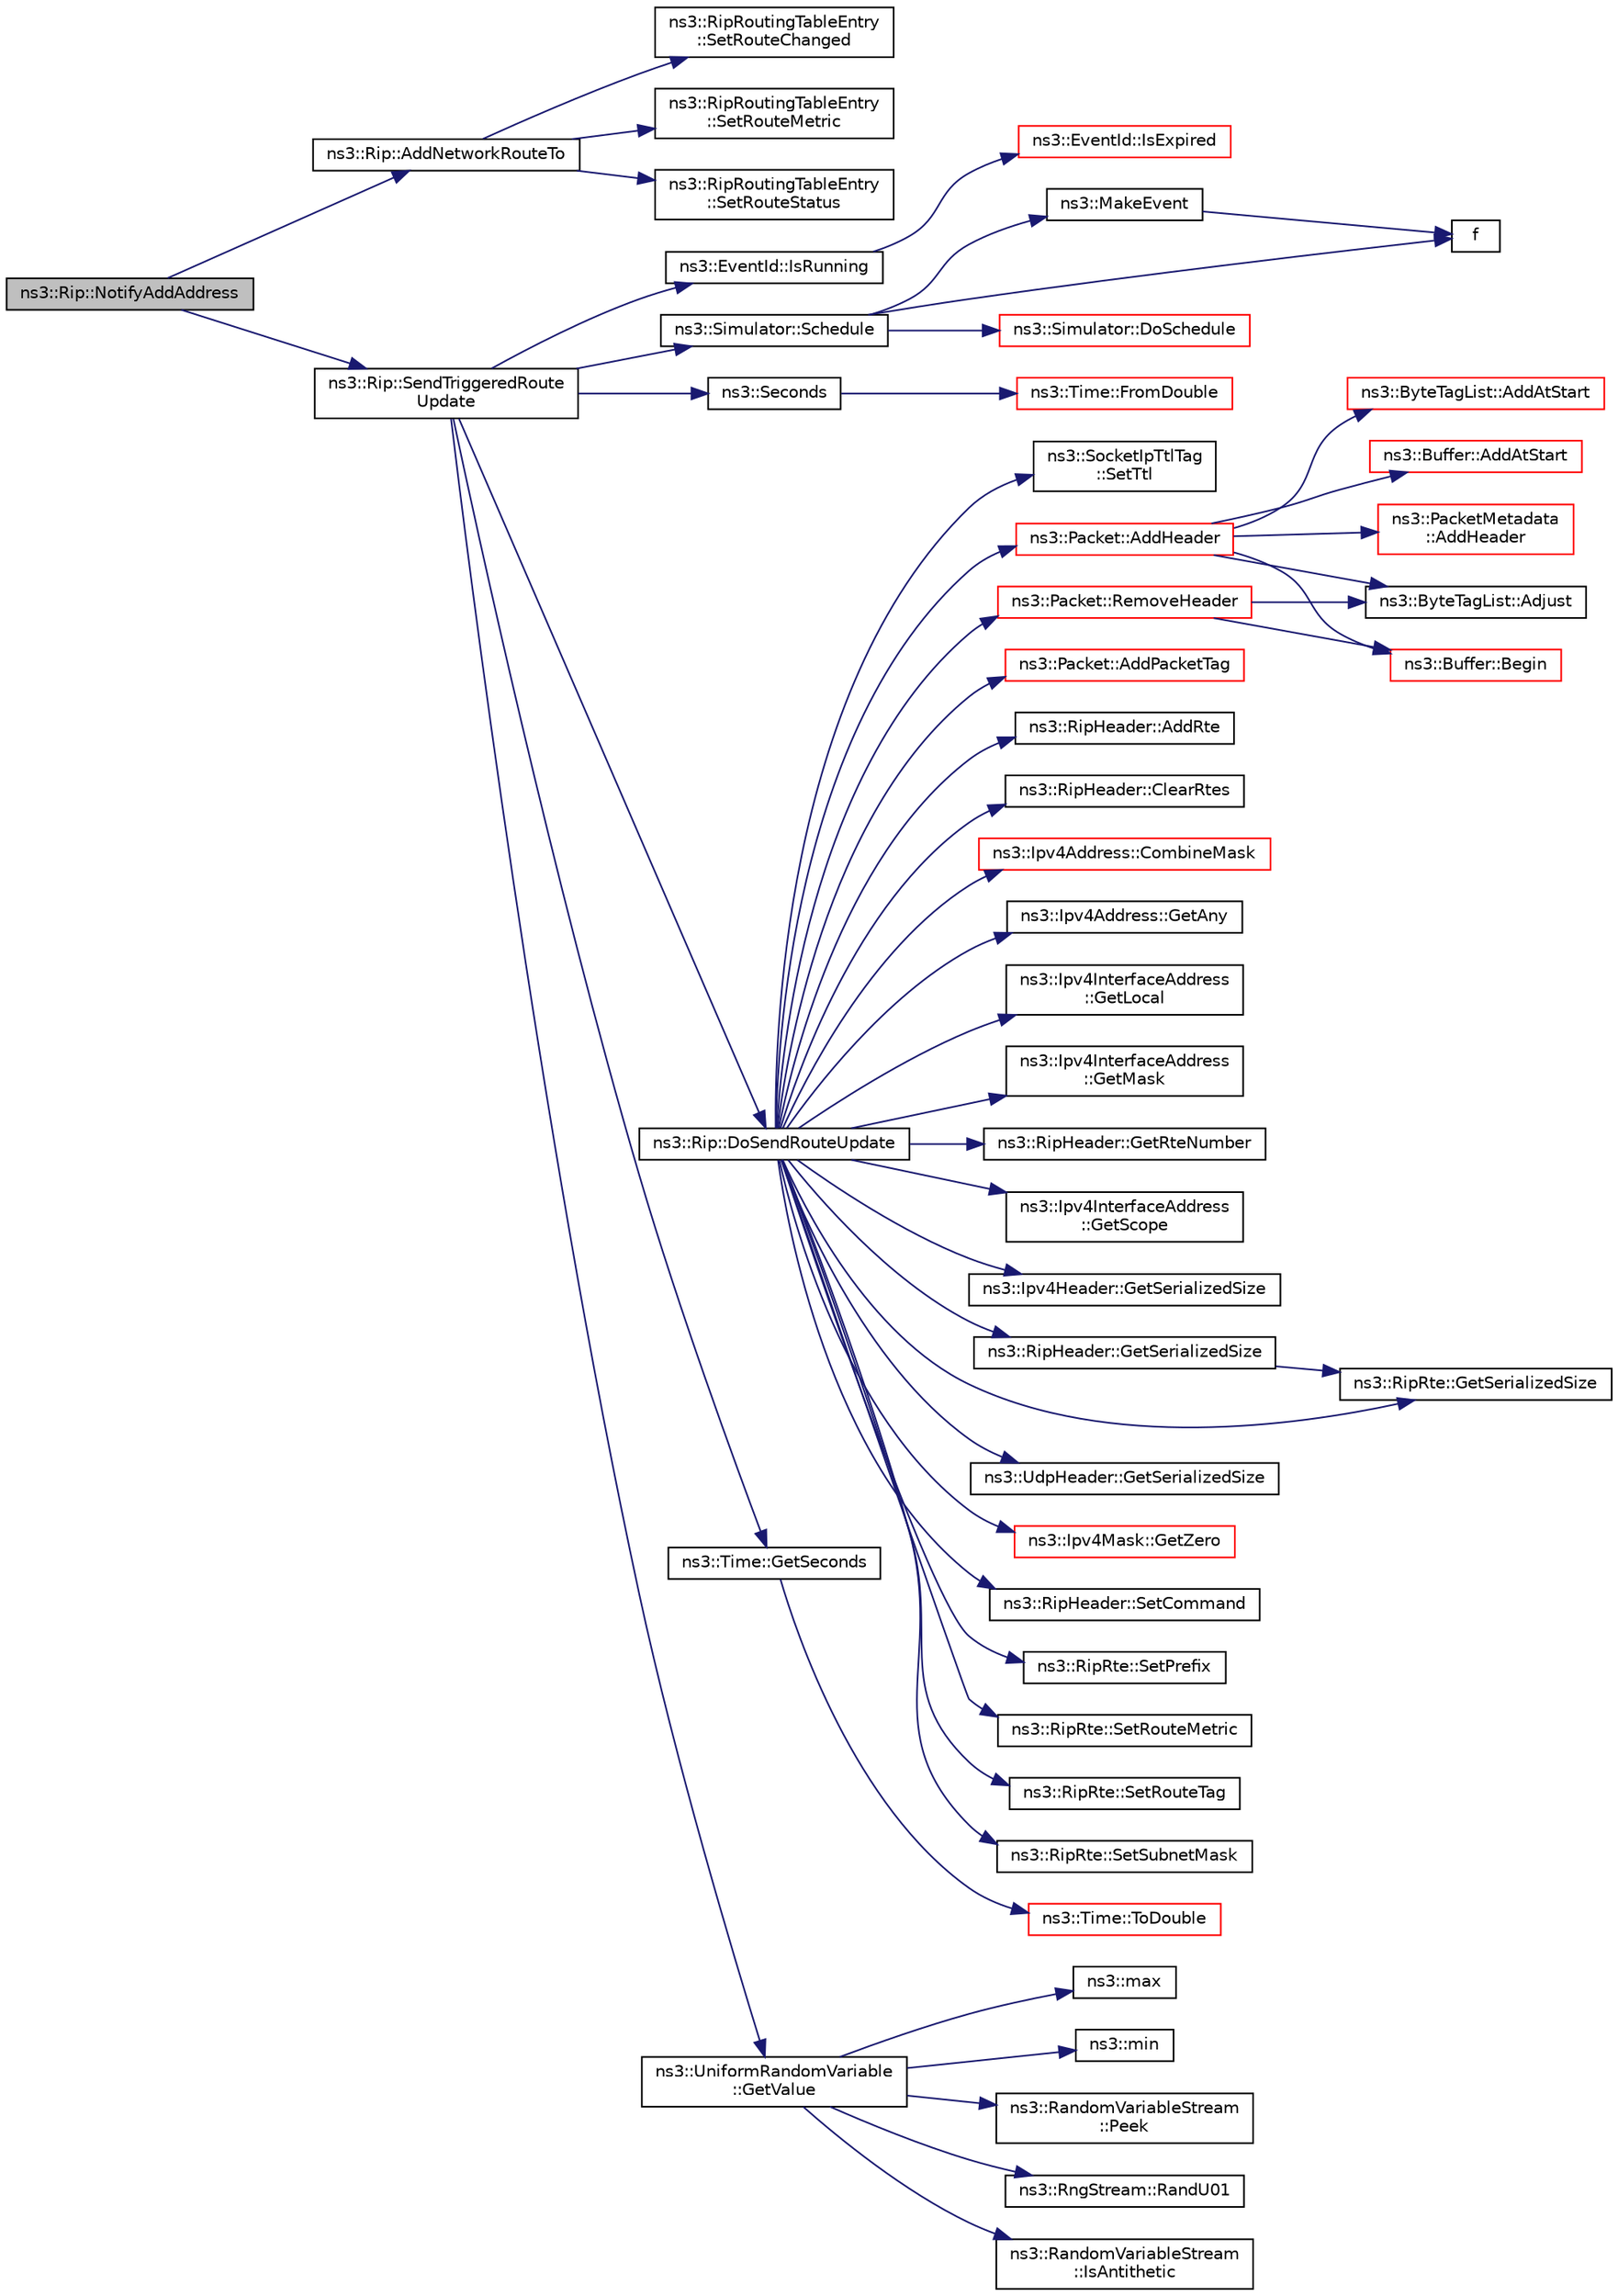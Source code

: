 digraph "ns3::Rip::NotifyAddAddress"
{
 // LATEX_PDF_SIZE
  edge [fontname="Helvetica",fontsize="10",labelfontname="Helvetica",labelfontsize="10"];
  node [fontname="Helvetica",fontsize="10",shape=record];
  rankdir="LR";
  Node1 [label="ns3::Rip::NotifyAddAddress",height=0.2,width=0.4,color="black", fillcolor="grey75", style="filled", fontcolor="black",tooltip=" "];
  Node1 -> Node2 [color="midnightblue",fontsize="10",style="solid",fontname="Helvetica"];
  Node2 [label="ns3::Rip::AddNetworkRouteTo",height=0.2,width=0.4,color="black", fillcolor="white", style="filled",URL="$classns3_1_1_rip.html#a8aa9415f65e5fb8abaa6af5c93446231",tooltip="Add route to network."];
  Node2 -> Node3 [color="midnightblue",fontsize="10",style="solid",fontname="Helvetica"];
  Node3 [label="ns3::RipRoutingTableEntry\l::SetRouteChanged",height=0.2,width=0.4,color="black", fillcolor="white", style="filled",URL="$classns3_1_1_rip_routing_table_entry.html#aa0914dbb327830d3d4e9f5707a0f1f5c",tooltip="Set the route as changed."];
  Node2 -> Node4 [color="midnightblue",fontsize="10",style="solid",fontname="Helvetica"];
  Node4 [label="ns3::RipRoutingTableEntry\l::SetRouteMetric",height=0.2,width=0.4,color="black", fillcolor="white", style="filled",URL="$classns3_1_1_rip_routing_table_entry.html#a0142d500046ef047a80ec00edbfac762",tooltip="Set the route metric."];
  Node2 -> Node5 [color="midnightblue",fontsize="10",style="solid",fontname="Helvetica"];
  Node5 [label="ns3::RipRoutingTableEntry\l::SetRouteStatus",height=0.2,width=0.4,color="black", fillcolor="white", style="filled",URL="$classns3_1_1_rip_routing_table_entry.html#a3ec44473d5fbeeddeb111fe9964d6adc",tooltip="Set the route status."];
  Node1 -> Node6 [color="midnightblue",fontsize="10",style="solid",fontname="Helvetica"];
  Node6 [label="ns3::Rip::SendTriggeredRoute\lUpdate",height=0.2,width=0.4,color="black", fillcolor="white", style="filled",URL="$classns3_1_1_rip.html#aee5d3efe6b4dbcd128018f49b981fd7c",tooltip="Send Triggered Routing Updates on all interfaces."];
  Node6 -> Node7 [color="midnightblue",fontsize="10",style="solid",fontname="Helvetica"];
  Node7 [label="ns3::Rip::DoSendRouteUpdate",height=0.2,width=0.4,color="black", fillcolor="white", style="filled",URL="$classns3_1_1_rip.html#a106f73869862c38c070faec379542e05",tooltip="Send Routing Updates on all interfaces."];
  Node7 -> Node8 [color="midnightblue",fontsize="10",style="solid",fontname="Helvetica"];
  Node8 [label="ns3::Packet::AddHeader",height=0.2,width=0.4,color="red", fillcolor="white", style="filled",URL="$classns3_1_1_packet.html#a465108c595a0bc592095cbcab1832ed8",tooltip="Add header to this packet."];
  Node8 -> Node9 [color="midnightblue",fontsize="10",style="solid",fontname="Helvetica"];
  Node9 [label="ns3::ByteTagList::AddAtStart",height=0.2,width=0.4,color="red", fillcolor="white", style="filled",URL="$classns3_1_1_byte_tag_list.html#acb4563fbe4299c55af41ba7a166b71d5",tooltip="Make sure that all offsets are bigger than prependOffset which represents the location where new byte..."];
  Node8 -> Node15 [color="midnightblue",fontsize="10",style="solid",fontname="Helvetica"];
  Node15 [label="ns3::Buffer::AddAtStart",height=0.2,width=0.4,color="red", fillcolor="white", style="filled",URL="$classns3_1_1_buffer.html#a8abd8164c3671d3dadc98fc66fade7b1",tooltip=" "];
  Node8 -> Node25 [color="midnightblue",fontsize="10",style="solid",fontname="Helvetica"];
  Node25 [label="ns3::PacketMetadata\l::AddHeader",height=0.2,width=0.4,color="red", fillcolor="white", style="filled",URL="$classns3_1_1_packet_metadata.html#abdce736c4c5f647242f0808c0d2f9249",tooltip="Add an header."];
  Node8 -> Node45 [color="midnightblue",fontsize="10",style="solid",fontname="Helvetica"];
  Node45 [label="ns3::ByteTagList::Adjust",height=0.2,width=0.4,color="black", fillcolor="white", style="filled",URL="$classns3_1_1_byte_tag_list.html#a1fec06d7e6daaf8039cf2a148e4090f2",tooltip="Adjust the offsets stored internally by the adjustment delta."];
  Node8 -> Node46 [color="midnightblue",fontsize="10",style="solid",fontname="Helvetica"];
  Node46 [label="ns3::Buffer::Begin",height=0.2,width=0.4,color="red", fillcolor="white", style="filled",URL="$classns3_1_1_buffer.html#acb977a0179de9abe4e295ce22023b4ca",tooltip=" "];
  Node7 -> Node53 [color="midnightblue",fontsize="10",style="solid",fontname="Helvetica"];
  Node53 [label="ns3::Packet::AddPacketTag",height=0.2,width=0.4,color="red", fillcolor="white", style="filled",URL="$classns3_1_1_packet.html#ac4a6bcd77e58bdc14c42a7d572d66cc9",tooltip="Add a packet tag."];
  Node7 -> Node59 [color="midnightblue",fontsize="10",style="solid",fontname="Helvetica"];
  Node59 [label="ns3::RipHeader::AddRte",height=0.2,width=0.4,color="black", fillcolor="white", style="filled",URL="$classns3_1_1_rip_header.html#a6c32234456f7341b66b3f7be38ccb249",tooltip="Add a RTE to the message."];
  Node7 -> Node60 [color="midnightblue",fontsize="10",style="solid",fontname="Helvetica"];
  Node60 [label="ns3::RipHeader::ClearRtes",height=0.2,width=0.4,color="black", fillcolor="white", style="filled",URL="$classns3_1_1_rip_header.html#ab1c9854e4490e4edf68532e4d44bfdf2",tooltip="Clear all the RTEs from the header."];
  Node7 -> Node61 [color="midnightblue",fontsize="10",style="solid",fontname="Helvetica"];
  Node61 [label="ns3::Ipv4Address::CombineMask",height=0.2,width=0.4,color="red", fillcolor="white", style="filled",URL="$classns3_1_1_ipv4_address.html#adfdc8899f368a102d7286f7110866d57",tooltip="Combine this address with a network mask."];
  Node7 -> Node65 [color="midnightblue",fontsize="10",style="solid",fontname="Helvetica"];
  Node65 [label="ns3::Ipv4Address::GetAny",height=0.2,width=0.4,color="black", fillcolor="white", style="filled",URL="$classns3_1_1_ipv4_address.html#a7a39b330c8e701183a411d5779fca1a4",tooltip=" "];
  Node7 -> Node66 [color="midnightblue",fontsize="10",style="solid",fontname="Helvetica"];
  Node66 [label="ns3::Ipv4InterfaceAddress\l::GetLocal",height=0.2,width=0.4,color="black", fillcolor="white", style="filled",URL="$classns3_1_1_ipv4_interface_address.html#a6d04c0c9e2a4ab8a9d73c5edf7a93072",tooltip="Get the local address."];
  Node7 -> Node67 [color="midnightblue",fontsize="10",style="solid",fontname="Helvetica"];
  Node67 [label="ns3::Ipv4InterfaceAddress\l::GetMask",height=0.2,width=0.4,color="black", fillcolor="white", style="filled",URL="$classns3_1_1_ipv4_interface_address.html#a5bbf2672568c72ebbb543f38c59dd29c",tooltip="Get the network mask."];
  Node7 -> Node68 [color="midnightblue",fontsize="10",style="solid",fontname="Helvetica"];
  Node68 [label="ns3::RipHeader::GetRteNumber",height=0.2,width=0.4,color="black", fillcolor="white", style="filled",URL="$classns3_1_1_rip_header.html#ac42969154d32929b17489fdedaccee9a",tooltip="Get the number of RTE included in the message."];
  Node7 -> Node69 [color="midnightblue",fontsize="10",style="solid",fontname="Helvetica"];
  Node69 [label="ns3::Ipv4InterfaceAddress\l::GetScope",height=0.2,width=0.4,color="black", fillcolor="white", style="filled",URL="$classns3_1_1_ipv4_interface_address.html#a1eebea169cc491e509c930714aecc474",tooltip="Get address scope."];
  Node7 -> Node70 [color="midnightblue",fontsize="10",style="solid",fontname="Helvetica"];
  Node70 [label="ns3::Ipv4Header::GetSerializedSize",height=0.2,width=0.4,color="black", fillcolor="white", style="filled",URL="$classns3_1_1_ipv4_header.html#a27c4e4f872735a9041500bb0e5b3c11d",tooltip=" "];
  Node7 -> Node71 [color="midnightblue",fontsize="10",style="solid",fontname="Helvetica"];
  Node71 [label="ns3::RipRte::GetSerializedSize",height=0.2,width=0.4,color="black", fillcolor="white", style="filled",URL="$classns3_1_1_rip_rte.html#a8b28bd7b972726331148792136d2a8df",tooltip="Get the serialized size of the packet."];
  Node7 -> Node72 [color="midnightblue",fontsize="10",style="solid",fontname="Helvetica"];
  Node72 [label="ns3::RipHeader::GetSerializedSize",height=0.2,width=0.4,color="black", fillcolor="white", style="filled",URL="$classns3_1_1_rip_header.html#a7255f40c616486a9b13f3d68d4e6a8cf",tooltip="Get the serialized size of the packet."];
  Node72 -> Node71 [color="midnightblue",fontsize="10",style="solid",fontname="Helvetica"];
  Node7 -> Node73 [color="midnightblue",fontsize="10",style="solid",fontname="Helvetica"];
  Node73 [label="ns3::UdpHeader::GetSerializedSize",height=0.2,width=0.4,color="black", fillcolor="white", style="filled",URL="$classns3_1_1_udp_header.html#a373a84b58a2d76e250778866e024e982",tooltip=" "];
  Node7 -> Node74 [color="midnightblue",fontsize="10",style="solid",fontname="Helvetica"];
  Node74 [label="ns3::Ipv4Mask::GetZero",height=0.2,width=0.4,color="red", fillcolor="white", style="filled",URL="$classns3_1_1_ipv4_mask.html#ac2dda492011ede8350008d753d278998",tooltip=" "];
  Node7 -> Node76 [color="midnightblue",fontsize="10",style="solid",fontname="Helvetica"];
  Node76 [label="ns3::Packet::RemoveHeader",height=0.2,width=0.4,color="red", fillcolor="white", style="filled",URL="$classns3_1_1_packet.html#a0961eccf975d75f902d40956c93ba63e",tooltip="Deserialize and remove the header from the internal buffer."];
  Node76 -> Node45 [color="midnightblue",fontsize="10",style="solid",fontname="Helvetica"];
  Node76 -> Node46 [color="midnightblue",fontsize="10",style="solid",fontname="Helvetica"];
  Node7 -> Node80 [color="midnightblue",fontsize="10",style="solid",fontname="Helvetica"];
  Node80 [label="ns3::RipHeader::SetCommand",height=0.2,width=0.4,color="black", fillcolor="white", style="filled",URL="$classns3_1_1_rip_header.html#a8c19b80a57e0f5120e280225cf062b2a",tooltip="Set the command."];
  Node7 -> Node81 [color="midnightblue",fontsize="10",style="solid",fontname="Helvetica"];
  Node81 [label="ns3::RipRte::SetPrefix",height=0.2,width=0.4,color="black", fillcolor="white", style="filled",URL="$classns3_1_1_rip_rte.html#a3c90b708b76c43b686c76d63fbc7422e",tooltip="Set the prefix."];
  Node7 -> Node82 [color="midnightblue",fontsize="10",style="solid",fontname="Helvetica"];
  Node82 [label="ns3::RipRte::SetRouteMetric",height=0.2,width=0.4,color="black", fillcolor="white", style="filled",URL="$classns3_1_1_rip_rte.html#a1ca87124272e6d326588ff5cdb0d03de",tooltip="Set the route metric."];
  Node7 -> Node83 [color="midnightblue",fontsize="10",style="solid",fontname="Helvetica"];
  Node83 [label="ns3::RipRte::SetRouteTag",height=0.2,width=0.4,color="black", fillcolor="white", style="filled",URL="$classns3_1_1_rip_rte.html#ad01bfc28a5ca8c42fb847410de179a66",tooltip="Set the route tag."];
  Node7 -> Node84 [color="midnightblue",fontsize="10",style="solid",fontname="Helvetica"];
  Node84 [label="ns3::RipRte::SetSubnetMask",height=0.2,width=0.4,color="black", fillcolor="white", style="filled",URL="$classns3_1_1_rip_rte.html#a0b806b2874053eed903b2d4286c37bbd",tooltip="Set the subnet mask."];
  Node7 -> Node85 [color="midnightblue",fontsize="10",style="solid",fontname="Helvetica"];
  Node85 [label="ns3::SocketIpTtlTag\l::SetTtl",height=0.2,width=0.4,color="black", fillcolor="white", style="filled",URL="$classns3_1_1_socket_ip_ttl_tag.html#a48f236b4dde3533b9ab16372cf6c5237",tooltip="Set the tag's TTL."];
  Node6 -> Node86 [color="midnightblue",fontsize="10",style="solid",fontname="Helvetica"];
  Node86 [label="ns3::Time::GetSeconds",height=0.2,width=0.4,color="black", fillcolor="white", style="filled",URL="$classns3_1_1_time.html#a27cb7c22324e0447740929b024dbeb66",tooltip="Get an approximation of the time stored in this instance in the indicated unit."];
  Node86 -> Node87 [color="midnightblue",fontsize="10",style="solid",fontname="Helvetica"];
  Node87 [label="ns3::Time::ToDouble",height=0.2,width=0.4,color="red", fillcolor="white", style="filled",URL="$classns3_1_1_time.html#a1f1f3acb86e4ed17643ef4a9ed1564fe",tooltip="Get the Time value expressed in a particular unit."];
  Node6 -> Node100 [color="midnightblue",fontsize="10",style="solid",fontname="Helvetica"];
  Node100 [label="ns3::UniformRandomVariable\l::GetValue",height=0.2,width=0.4,color="black", fillcolor="white", style="filled",URL="$classns3_1_1_uniform_random_variable.html#a03822d8c86ac51e9aa83bbc73041386b",tooltip="Get the next random value, as a double in the specified range ."];
  Node100 -> Node101 [color="midnightblue",fontsize="10",style="solid",fontname="Helvetica"];
  Node101 [label="ns3::RandomVariableStream\l::IsAntithetic",height=0.2,width=0.4,color="black", fillcolor="white", style="filled",URL="$classns3_1_1_random_variable_stream.html#ae8f50692f36f1403a22d0cbb9c488db2",tooltip="Check if antithetic values will be generated."];
  Node100 -> Node56 [color="midnightblue",fontsize="10",style="solid",fontname="Helvetica"];
  Node56 [label="ns3::max",height=0.2,width=0.4,color="black", fillcolor="white", style="filled",URL="$namespacens3.html#a548291fa9e4e7d6a57814dfcbbebce9b",tooltip=" "];
  Node100 -> Node102 [color="midnightblue",fontsize="10",style="solid",fontname="Helvetica"];
  Node102 [label="ns3::min",height=0.2,width=0.4,color="black", fillcolor="white", style="filled",URL="$namespacens3.html#a66840605409c3caeff0d2a728b68dc6d",tooltip=" "];
  Node100 -> Node103 [color="midnightblue",fontsize="10",style="solid",fontname="Helvetica"];
  Node103 [label="ns3::RandomVariableStream\l::Peek",height=0.2,width=0.4,color="black", fillcolor="white", style="filled",URL="$classns3_1_1_random_variable_stream.html#a72b37a5c0a574a51df77d378d9101936",tooltip="Get the pointer to the underlying RngStream."];
  Node100 -> Node104 [color="midnightblue",fontsize="10",style="solid",fontname="Helvetica"];
  Node104 [label="ns3::RngStream::RandU01",height=0.2,width=0.4,color="black", fillcolor="white", style="filled",URL="$classns3_1_1_rng_stream.html#a46be36426b8bc712e9de468b63558c22",tooltip="Generate the next random number for this stream."];
  Node6 -> Node105 [color="midnightblue",fontsize="10",style="solid",fontname="Helvetica"];
  Node105 [label="ns3::EventId::IsRunning",height=0.2,width=0.4,color="black", fillcolor="white", style="filled",URL="$classns3_1_1_event_id.html#a8b41e6f8c54db6bede8a7dcaf917074a",tooltip="This method is syntactic sugar for !IsExpired()."];
  Node105 -> Node106 [color="midnightblue",fontsize="10",style="solid",fontname="Helvetica"];
  Node106 [label="ns3::EventId::IsExpired",height=0.2,width=0.4,color="red", fillcolor="white", style="filled",URL="$classns3_1_1_event_id.html#acc25141054209b1a286a5471a51bd0c0",tooltip="This method is syntactic sugar for the ns3::Simulator::IsExpired method."];
  Node6 -> Node154 [color="midnightblue",fontsize="10",style="solid",fontname="Helvetica"];
  Node154 [label="ns3::Simulator::Schedule",height=0.2,width=0.4,color="black", fillcolor="white", style="filled",URL="$classns3_1_1_simulator.html#a3da7d28335c8ac0e3e86781f766df241",tooltip="Schedule an event to expire after delay."];
  Node154 -> Node155 [color="midnightblue",fontsize="10",style="solid",fontname="Helvetica"];
  Node155 [label="ns3::Simulator::DoSchedule",height=0.2,width=0.4,color="red", fillcolor="white", style="filled",URL="$classns3_1_1_simulator.html#a47af23973938819bdc89cb2807e09ed5",tooltip="Implementation of the various Schedule methods."];
  Node154 -> Node164 [color="midnightblue",fontsize="10",style="solid",fontname="Helvetica"];
  Node164 [label="f",height=0.2,width=0.4,color="black", fillcolor="white", style="filled",URL="$80211b_8c.html#ae7ffc1a8f84fa47a0812b2f2b9627132",tooltip=" "];
  Node154 -> Node165 [color="midnightblue",fontsize="10",style="solid",fontname="Helvetica"];
  Node165 [label="ns3::MakeEvent",height=0.2,width=0.4,color="black", fillcolor="white", style="filled",URL="$group__makeeventfnptr.html#ga289a28a2497c18a9bd299e5e2014094b",tooltip="Make an EventImpl from a function pointer taking varying numbers of arguments."];
  Node165 -> Node164 [color="midnightblue",fontsize="10",style="solid",fontname="Helvetica"];
  Node6 -> Node166 [color="midnightblue",fontsize="10",style="solid",fontname="Helvetica"];
  Node166 [label="ns3::Seconds",height=0.2,width=0.4,color="black", fillcolor="white", style="filled",URL="$group__timecivil.html#ga33c34b816f8ff6628e33d5c8e9713b9e",tooltip="Construct a Time in the indicated unit."];
  Node166 -> Node95 [color="midnightblue",fontsize="10",style="solid",fontname="Helvetica"];
  Node95 [label="ns3::Time::FromDouble",height=0.2,width=0.4,color="red", fillcolor="white", style="filled",URL="$classns3_1_1_time.html#a60e845f4a74e62495b86356afe604cb4",tooltip="Create a Time equal to value in unit unit."];
}
